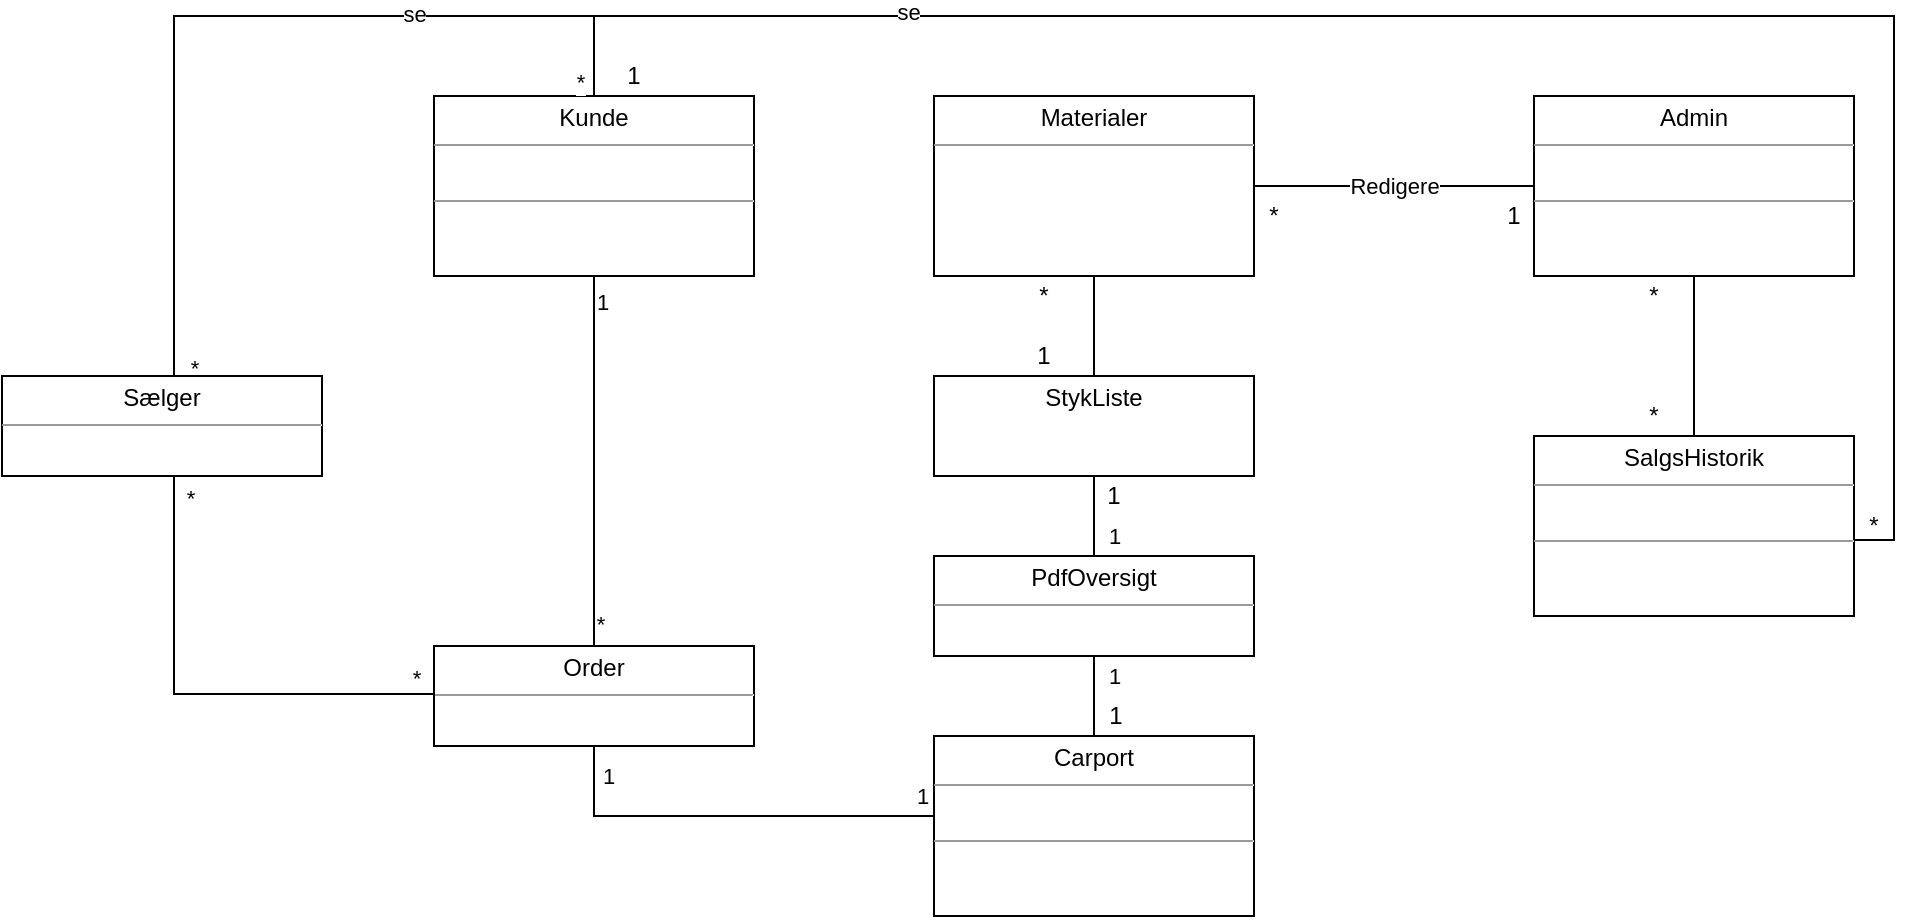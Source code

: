 <mxfile version="14.6.10" type="device"><diagram id="hrWEmeafVQ_SxqqEzlvW" name="Page-1"><mxGraphModel dx="1185" dy="635" grid="1" gridSize="10" guides="1" tooltips="1" connect="1" arrows="1" fold="1" page="1" pageScale="1" pageWidth="827" pageHeight="1169" math="0" shadow="0"><root><mxCell id="0"/><mxCell id="1" parent="0"/><mxCell id="3xoyBNxS1WJ1G4ihI5OR-9" value="&lt;p style=&quot;margin: 0px ; margin-top: 4px ; text-align: center&quot;&gt;Carport&lt;/p&gt;&lt;hr size=&quot;1&quot;&gt;&lt;p style=&quot;margin: 0px ; margin-left: 4px&quot;&gt;&lt;br&gt;&lt;/p&gt;&lt;hr size=&quot;1&quot;&gt;&lt;p style=&quot;margin: 0px ; margin-left: 4px&quot;&gt;&lt;br&gt;&lt;/p&gt;" style="verticalAlign=top;align=left;overflow=fill;fontSize=12;fontFamily=Helvetica;html=1;" parent="1" vertex="1"><mxGeometry x="720" y="580" width="160" height="90" as="geometry"/></mxCell><mxCell id="3xoyBNxS1WJ1G4ihI5OR-118" style="edgeStyle=orthogonalEdgeStyle;rounded=0;orthogonalLoop=1;jettySize=auto;html=1;exitX=0.5;exitY=1;exitDx=0;exitDy=0;endArrow=none;endFill=0;" parent="1" source="3xoyBNxS1WJ1G4ihI5OR-32" target="3xoyBNxS1WJ1G4ihI5OR-50" edge="1"><mxGeometry relative="1" as="geometry"/></mxCell><mxCell id="3xoyBNxS1WJ1G4ihI5OR-32" value="&lt;p style=&quot;margin: 0px ; margin-top: 4px ; text-align: center&quot;&gt;Materialer&lt;/p&gt;&lt;hr size=&quot;1&quot;&gt;&lt;p style=&quot;margin: 0px ; margin-left: 4px&quot;&gt;&lt;br&gt;&lt;/p&gt;" style="verticalAlign=top;align=left;overflow=fill;fontSize=12;fontFamily=Helvetica;html=1;" parent="1" vertex="1"><mxGeometry x="720" y="260" width="160" height="90" as="geometry"/></mxCell><mxCell id="3xoyBNxS1WJ1G4ihI5OR-94" style="edgeStyle=orthogonalEdgeStyle;rounded=0;orthogonalLoop=1;jettySize=auto;html=1;exitX=0.5;exitY=1;exitDx=0;exitDy=0;entryX=0;entryY=0.5;entryDx=0;entryDy=0;endArrow=none;endFill=0;" parent="1" source="3xoyBNxS1WJ1G4ihI5OR-33" target="3xoyBNxS1WJ1G4ihI5OR-9" edge="1"><mxGeometry relative="1" as="geometry"><Array as="points"><mxPoint x="550" y="620"/><mxPoint x="720" y="620"/></Array></mxGeometry></mxCell><mxCell id="3xoyBNxS1WJ1G4ihI5OR-104" value="1" style="edgeLabel;html=1;align=center;verticalAlign=middle;resizable=0;points=[];" parent="3xoyBNxS1WJ1G4ihI5OR-94" vertex="1" connectable="0"><mxGeometry x="-0.573" y="-3" relative="1" as="geometry"><mxPoint x="-3" y="-23" as="offset"/></mxGeometry></mxCell><mxCell id="3xoyBNxS1WJ1G4ihI5OR-105" value="1" style="edgeLabel;html=1;align=center;verticalAlign=middle;resizable=0;points=[];" parent="3xoyBNxS1WJ1G4ihI5OR-94" vertex="1" connectable="0"><mxGeometry x="0.773" relative="1" as="geometry"><mxPoint x="13" y="-10" as="offset"/></mxGeometry></mxCell><mxCell id="3xoyBNxS1WJ1G4ihI5OR-33" value="&lt;p style=&quot;margin: 0px ; margin-top: 4px ; text-align: center&quot;&gt;Order&lt;/p&gt;&lt;hr size=&quot;1&quot;&gt;&lt;p style=&quot;margin: 0px ; margin-left: 4px&quot;&gt;&lt;br&gt;&lt;/p&gt;" style="verticalAlign=top;align=left;overflow=fill;fontSize=12;fontFamily=Helvetica;html=1;" parent="1" vertex="1"><mxGeometry x="470" y="535" width="160" height="50" as="geometry"/></mxCell><mxCell id="3xoyBNxS1WJ1G4ihI5OR-61" style="edgeStyle=orthogonalEdgeStyle;rounded=0;orthogonalLoop=1;jettySize=auto;html=1;exitX=0.5;exitY=1;exitDx=0;exitDy=0;entryX=0.5;entryY=0;entryDx=0;entryDy=0;endArrow=none;endFill=0;" parent="1" source="3xoyBNxS1WJ1G4ihI5OR-48" target="3xoyBNxS1WJ1G4ihI5OR-33" edge="1"><mxGeometry relative="1" as="geometry"/></mxCell><mxCell id="3xoyBNxS1WJ1G4ihI5OR-106" value="1" style="edgeLabel;html=1;align=center;verticalAlign=middle;resizable=0;points=[];" parent="3xoyBNxS1WJ1G4ihI5OR-61" vertex="1" connectable="0"><mxGeometry x="-0.864" y="2" relative="1" as="geometry"><mxPoint x="2" as="offset"/></mxGeometry></mxCell><mxCell id="3xoyBNxS1WJ1G4ihI5OR-107" value="*" style="edgeLabel;html=1;align=center;verticalAlign=middle;resizable=0;points=[];" parent="3xoyBNxS1WJ1G4ihI5OR-61" vertex="1" connectable="0"><mxGeometry x="0.874" y="1" relative="1" as="geometry"><mxPoint x="2" as="offset"/></mxGeometry></mxCell><mxCell id="3xoyBNxS1WJ1G4ihI5OR-63" style="edgeStyle=orthogonalEdgeStyle;rounded=0;orthogonalLoop=1;jettySize=auto;html=1;entryX=0.994;entryY=0.578;entryDx=0;entryDy=0;entryPerimeter=0;endArrow=none;endFill=0;" parent="1" source="3xoyBNxS1WJ1G4ihI5OR-48" target="3xoyBNxS1WJ1G4ihI5OR-53" edge="1"><mxGeometry relative="1" as="geometry"><Array as="points"><mxPoint x="550" y="220"/><mxPoint x="1200" y="220"/><mxPoint x="1200" y="482"/></Array></mxGeometry></mxCell><mxCell id="3xoyBNxS1WJ1G4ihI5OR-97" value="se" style="edgeLabel;html=1;align=center;verticalAlign=middle;resizable=0;points=[];" parent="3xoyBNxS1WJ1G4ihI5OR-63" vertex="1" connectable="0"><mxGeometry x="-0.596" y="2" relative="1" as="geometry"><mxPoint as="offset"/></mxGeometry></mxCell><mxCell id="3xoyBNxS1WJ1G4ihI5OR-48" value="&lt;p style=&quot;margin: 0px ; margin-top: 4px ; text-align: center&quot;&gt;Kunde&lt;/p&gt;&lt;hr size=&quot;1&quot;&gt;&lt;p style=&quot;margin: 0px ; margin-left: 4px&quot;&gt;&lt;br&gt;&lt;/p&gt;&lt;hr size=&quot;1&quot;&gt;&lt;p style=&quot;margin: 0px ; margin-left: 4px&quot;&gt;&lt;br&gt;&lt;/p&gt;" style="verticalAlign=top;align=left;overflow=fill;fontSize=12;fontFamily=Helvetica;html=1;" parent="1" vertex="1"><mxGeometry x="470" y="260" width="160" height="90" as="geometry"/></mxCell><mxCell id="3xoyBNxS1WJ1G4ihI5OR-66" style="edgeStyle=orthogonalEdgeStyle;rounded=0;orthogonalLoop=1;jettySize=auto;html=1;entryX=0.5;entryY=0;entryDx=0;entryDy=0;endArrow=none;endFill=0;" parent="1" source="3xoyBNxS1WJ1G4ihI5OR-49" target="3xoyBNxS1WJ1G4ihI5OR-48" edge="1"><mxGeometry relative="1" as="geometry"><Array as="points"><mxPoint x="340" y="220"/><mxPoint x="550" y="220"/></Array></mxGeometry></mxCell><mxCell id="3xoyBNxS1WJ1G4ihI5OR-96" value="se" style="edgeLabel;html=1;align=center;verticalAlign=middle;resizable=0;points=[];" parent="3xoyBNxS1WJ1G4ihI5OR-66" vertex="1" connectable="0"><mxGeometry x="0.394" y="1" relative="1" as="geometry"><mxPoint as="offset"/></mxGeometry></mxCell><mxCell id="3xoyBNxS1WJ1G4ihI5OR-102" value="*" style="edgeLabel;html=1;align=center;verticalAlign=middle;resizable=0;points=[];" parent="3xoyBNxS1WJ1G4ihI5OR-66" vertex="1" connectable="0"><mxGeometry x="-0.93" y="-1" relative="1" as="geometry"><mxPoint x="9" y="11" as="offset"/></mxGeometry></mxCell><mxCell id="3xoyBNxS1WJ1G4ihI5OR-103" value="*" style="edgeLabel;html=1;align=center;verticalAlign=middle;resizable=0;points=[];" parent="3xoyBNxS1WJ1G4ihI5OR-66" vertex="1" connectable="0"><mxGeometry x="0.66" relative="1" as="geometry"><mxPoint x="26" y="33" as="offset"/></mxGeometry></mxCell><mxCell id="3xoyBNxS1WJ1G4ihI5OR-95" style="edgeStyle=orthogonalEdgeStyle;rounded=0;orthogonalLoop=1;jettySize=auto;html=1;entryX=0;entryY=0.654;entryDx=0;entryDy=0;entryPerimeter=0;endArrow=none;endFill=0;" parent="1" source="3xoyBNxS1WJ1G4ihI5OR-49" target="3xoyBNxS1WJ1G4ihI5OR-33" edge="1"><mxGeometry relative="1" as="geometry"><Array as="points"><mxPoint x="340" y="559"/></Array></mxGeometry></mxCell><mxCell id="3xoyBNxS1WJ1G4ihI5OR-108" value="*" style="edgeLabel;html=1;align=center;verticalAlign=middle;resizable=0;points=[];" parent="3xoyBNxS1WJ1G4ihI5OR-95" vertex="1" connectable="0"><mxGeometry x="-0.883" relative="1" as="geometry"><mxPoint x="8" y="-4" as="offset"/></mxGeometry></mxCell><mxCell id="3xoyBNxS1WJ1G4ihI5OR-109" value="*" style="edgeLabel;html=1;align=center;verticalAlign=middle;resizable=0;points=[];" parent="3xoyBNxS1WJ1G4ihI5OR-95" vertex="1" connectable="0"><mxGeometry x="0.841" y="1" relative="1" as="geometry"><mxPoint x="2" y="-7" as="offset"/></mxGeometry></mxCell><mxCell id="3xoyBNxS1WJ1G4ihI5OR-49" value="&lt;p style=&quot;margin: 0px ; margin-top: 4px ; text-align: center&quot;&gt;Sælger&lt;/p&gt;&lt;hr size=&quot;1&quot;&gt;&lt;p style=&quot;margin: 0px ; margin-left: 4px&quot;&gt;&lt;br&gt;&lt;/p&gt;" style="verticalAlign=top;align=left;overflow=fill;fontSize=12;fontFamily=Helvetica;html=1;" parent="1" vertex="1"><mxGeometry x="254" y="400" width="160" height="50" as="geometry"/></mxCell><mxCell id="3xoyBNxS1WJ1G4ihI5OR-115" style="edgeStyle=orthogonalEdgeStyle;rounded=0;orthogonalLoop=1;jettySize=auto;html=1;exitX=0.5;exitY=1;exitDx=0;exitDy=0;entryX=0.5;entryY=0;entryDx=0;entryDy=0;endArrow=none;endFill=0;" parent="1" source="3xoyBNxS1WJ1G4ihI5OR-50" target="3xoyBNxS1WJ1G4ihI5OR-51" edge="1"><mxGeometry relative="1" as="geometry"/></mxCell><mxCell id="3xoyBNxS1WJ1G4ihI5OR-50" value="&lt;p style=&quot;margin: 0px ; margin-top: 4px ; text-align: center&quot;&gt;StykListe&lt;/p&gt;" style="verticalAlign=top;align=left;overflow=fill;fontSize=12;fontFamily=Helvetica;html=1;" parent="1" vertex="1"><mxGeometry x="720" y="400" width="160" height="50" as="geometry"/></mxCell><mxCell id="3xoyBNxS1WJ1G4ihI5OR-89" value="1" style="edgeStyle=orthogonalEdgeStyle;rounded=0;orthogonalLoop=1;jettySize=auto;html=1;exitX=0.5;exitY=0;exitDx=0;exitDy=0;entryX=0.5;entryY=1;entryDx=0;entryDy=0;strokeColor=none;" parent="1" edge="1"><mxGeometry relative="1" as="geometry"><mxPoint x="809" y="499.0" as="sourcePoint"/><mxPoint x="809" y="459.0" as="targetPoint"/></mxGeometry></mxCell><mxCell id="3xoyBNxS1WJ1G4ihI5OR-93" value="1" style="edgeStyle=orthogonalEdgeStyle;rounded=0;orthogonalLoop=1;jettySize=auto;html=1;exitX=0.5;exitY=1;exitDx=0;exitDy=0;entryX=0.5;entryY=0;entryDx=0;entryDy=0;endArrow=none;endFill=0;" parent="1" source="3xoyBNxS1WJ1G4ihI5OR-51" target="3xoyBNxS1WJ1G4ihI5OR-9" edge="1"><mxGeometry x="-0.5" y="10" relative="1" as="geometry"><mxPoint as="offset"/></mxGeometry></mxCell><mxCell id="3xoyBNxS1WJ1G4ihI5OR-51" value="&lt;p style=&quot;margin: 0px ; margin-top: 4px ; text-align: center&quot;&gt;PdfOversigt&lt;/p&gt;&lt;hr size=&quot;1&quot;&gt;&lt;p style=&quot;margin: 0px ; margin-left: 4px&quot;&gt;&lt;br&gt;&lt;/p&gt;&lt;hr size=&quot;1&quot;&gt;&lt;p style=&quot;margin: 0px ; margin-left: 4px&quot;&gt;&lt;br&gt;&lt;/p&gt;" style="verticalAlign=top;align=left;overflow=fill;fontSize=12;fontFamily=Helvetica;html=1;" parent="1" vertex="1"><mxGeometry x="720" y="490" width="160" height="50" as="geometry"/></mxCell><mxCell id="3xoyBNxS1WJ1G4ihI5OR-53" value="&lt;p style=&quot;margin: 0px ; margin-top: 4px ; text-align: center&quot;&gt;SalgsHistorik&lt;/p&gt;&lt;hr size=&quot;1&quot;&gt;&lt;p style=&quot;margin: 0px ; margin-left: 4px&quot;&gt;&lt;br&gt;&lt;/p&gt;&lt;hr size=&quot;1&quot;&gt;&lt;p style=&quot;margin: 0px ; margin-left: 4px&quot;&gt;&lt;br&gt;&lt;/p&gt;" style="verticalAlign=top;align=left;overflow=fill;fontSize=12;fontFamily=Helvetica;html=1;" parent="1" vertex="1"><mxGeometry x="1020" y="430" width="160" height="90" as="geometry"/></mxCell><mxCell id="3xoyBNxS1WJ1G4ihI5OR-58" value="Redigere" style="edgeStyle=orthogonalEdgeStyle;rounded=0;orthogonalLoop=1;jettySize=auto;html=1;endArrow=none;endFill=0;" parent="1" source="3xoyBNxS1WJ1G4ihI5OR-57" target="3xoyBNxS1WJ1G4ihI5OR-32" edge="1"><mxGeometry relative="1" as="geometry"><Array as="points"><mxPoint x="930" y="305"/><mxPoint x="930" y="305"/></Array></mxGeometry></mxCell><mxCell id="3xoyBNxS1WJ1G4ihI5OR-62" style="edgeStyle=orthogonalEdgeStyle;rounded=0;orthogonalLoop=1;jettySize=auto;html=1;entryX=0.5;entryY=0;entryDx=0;entryDy=0;endArrow=none;endFill=0;" parent="1" source="3xoyBNxS1WJ1G4ihI5OR-57" target="3xoyBNxS1WJ1G4ihI5OR-53" edge="1"><mxGeometry relative="1" as="geometry"/></mxCell><mxCell id="3xoyBNxS1WJ1G4ihI5OR-57" value="&lt;p style=&quot;margin: 0px ; margin-top: 4px ; text-align: center&quot;&gt;Admin&lt;/p&gt;&lt;hr size=&quot;1&quot;&gt;&lt;p style=&quot;margin: 0px ; margin-left: 4px&quot;&gt;&lt;br&gt;&lt;/p&gt;&lt;hr size=&quot;1&quot;&gt;&lt;p style=&quot;margin: 0px ; margin-left: 4px&quot;&gt;&lt;br&gt;&lt;/p&gt;" style="verticalAlign=top;align=left;overflow=fill;fontSize=12;fontFamily=Helvetica;html=1;" parent="1" vertex="1"><mxGeometry x="1020" y="260" width="160" height="90" as="geometry"/></mxCell><mxCell id="3xoyBNxS1WJ1G4ihI5OR-111" value="1" style="text;html=1;strokeColor=none;fillColor=none;align=center;verticalAlign=middle;whiteSpace=wrap;rounded=0;" parent="1" vertex="1"><mxGeometry x="791" y="560" width="40" height="20" as="geometry"/></mxCell><mxCell id="3xoyBNxS1WJ1G4ihI5OR-116" value="1" style="text;html=1;strokeColor=none;fillColor=none;align=center;verticalAlign=middle;whiteSpace=wrap;rounded=0;" parent="1" vertex="1"><mxGeometry x="795" y="460" width="30" as="geometry"/></mxCell><mxCell id="3xoyBNxS1WJ1G4ihI5OR-119" value="*" style="text;html=1;strokeColor=none;fillColor=none;align=center;verticalAlign=middle;whiteSpace=wrap;rounded=0;" parent="1" vertex="1"><mxGeometry x="755" y="350" width="40" height="20" as="geometry"/></mxCell><mxCell id="3xoyBNxS1WJ1G4ihI5OR-120" value="1" style="text;html=1;strokeColor=none;fillColor=none;align=center;verticalAlign=middle;whiteSpace=wrap;rounded=0;" parent="1" vertex="1"><mxGeometry x="755" y="380" width="40" height="20" as="geometry"/></mxCell><mxCell id="3xoyBNxS1WJ1G4ihI5OR-121" value="1" style="text;html=1;strokeColor=none;fillColor=none;align=center;verticalAlign=middle;whiteSpace=wrap;rounded=0;" parent="1" vertex="1"><mxGeometry x="990" y="310" width="40" height="20" as="geometry"/></mxCell><mxCell id="3xoyBNxS1WJ1G4ihI5OR-122" value="*" style="text;html=1;strokeColor=none;fillColor=none;align=center;verticalAlign=middle;whiteSpace=wrap;rounded=0;" parent="1" vertex="1"><mxGeometry x="870" y="310" width="40" height="20" as="geometry"/></mxCell><mxCell id="3xoyBNxS1WJ1G4ihI5OR-123" value="*" style="text;html=1;strokeColor=none;fillColor=none;align=center;verticalAlign=middle;whiteSpace=wrap;rounded=0;" parent="1" vertex="1"><mxGeometry x="1060" y="350" width="40" height="20" as="geometry"/></mxCell><mxCell id="3xoyBNxS1WJ1G4ihI5OR-124" value="*" style="text;html=1;strokeColor=none;fillColor=none;align=center;verticalAlign=middle;whiteSpace=wrap;rounded=0;" parent="1" vertex="1"><mxGeometry x="1170" y="465" width="40" height="20" as="geometry"/></mxCell><mxCell id="3xoyBNxS1WJ1G4ihI5OR-128" value="*" style="text;html=1;strokeColor=none;fillColor=none;align=center;verticalAlign=middle;whiteSpace=wrap;rounded=0;" parent="1" vertex="1"><mxGeometry x="1060" y="410" width="40" height="20" as="geometry"/></mxCell><mxCell id="kjSuqxHk9BuSvIiMrr-z-1" value="1" style="text;html=1;strokeColor=none;fillColor=none;align=center;verticalAlign=middle;whiteSpace=wrap;rounded=0;" parent="1" vertex="1"><mxGeometry x="550" y="240" width="40" height="20" as="geometry"/></mxCell></root></mxGraphModel></diagram></mxfile>